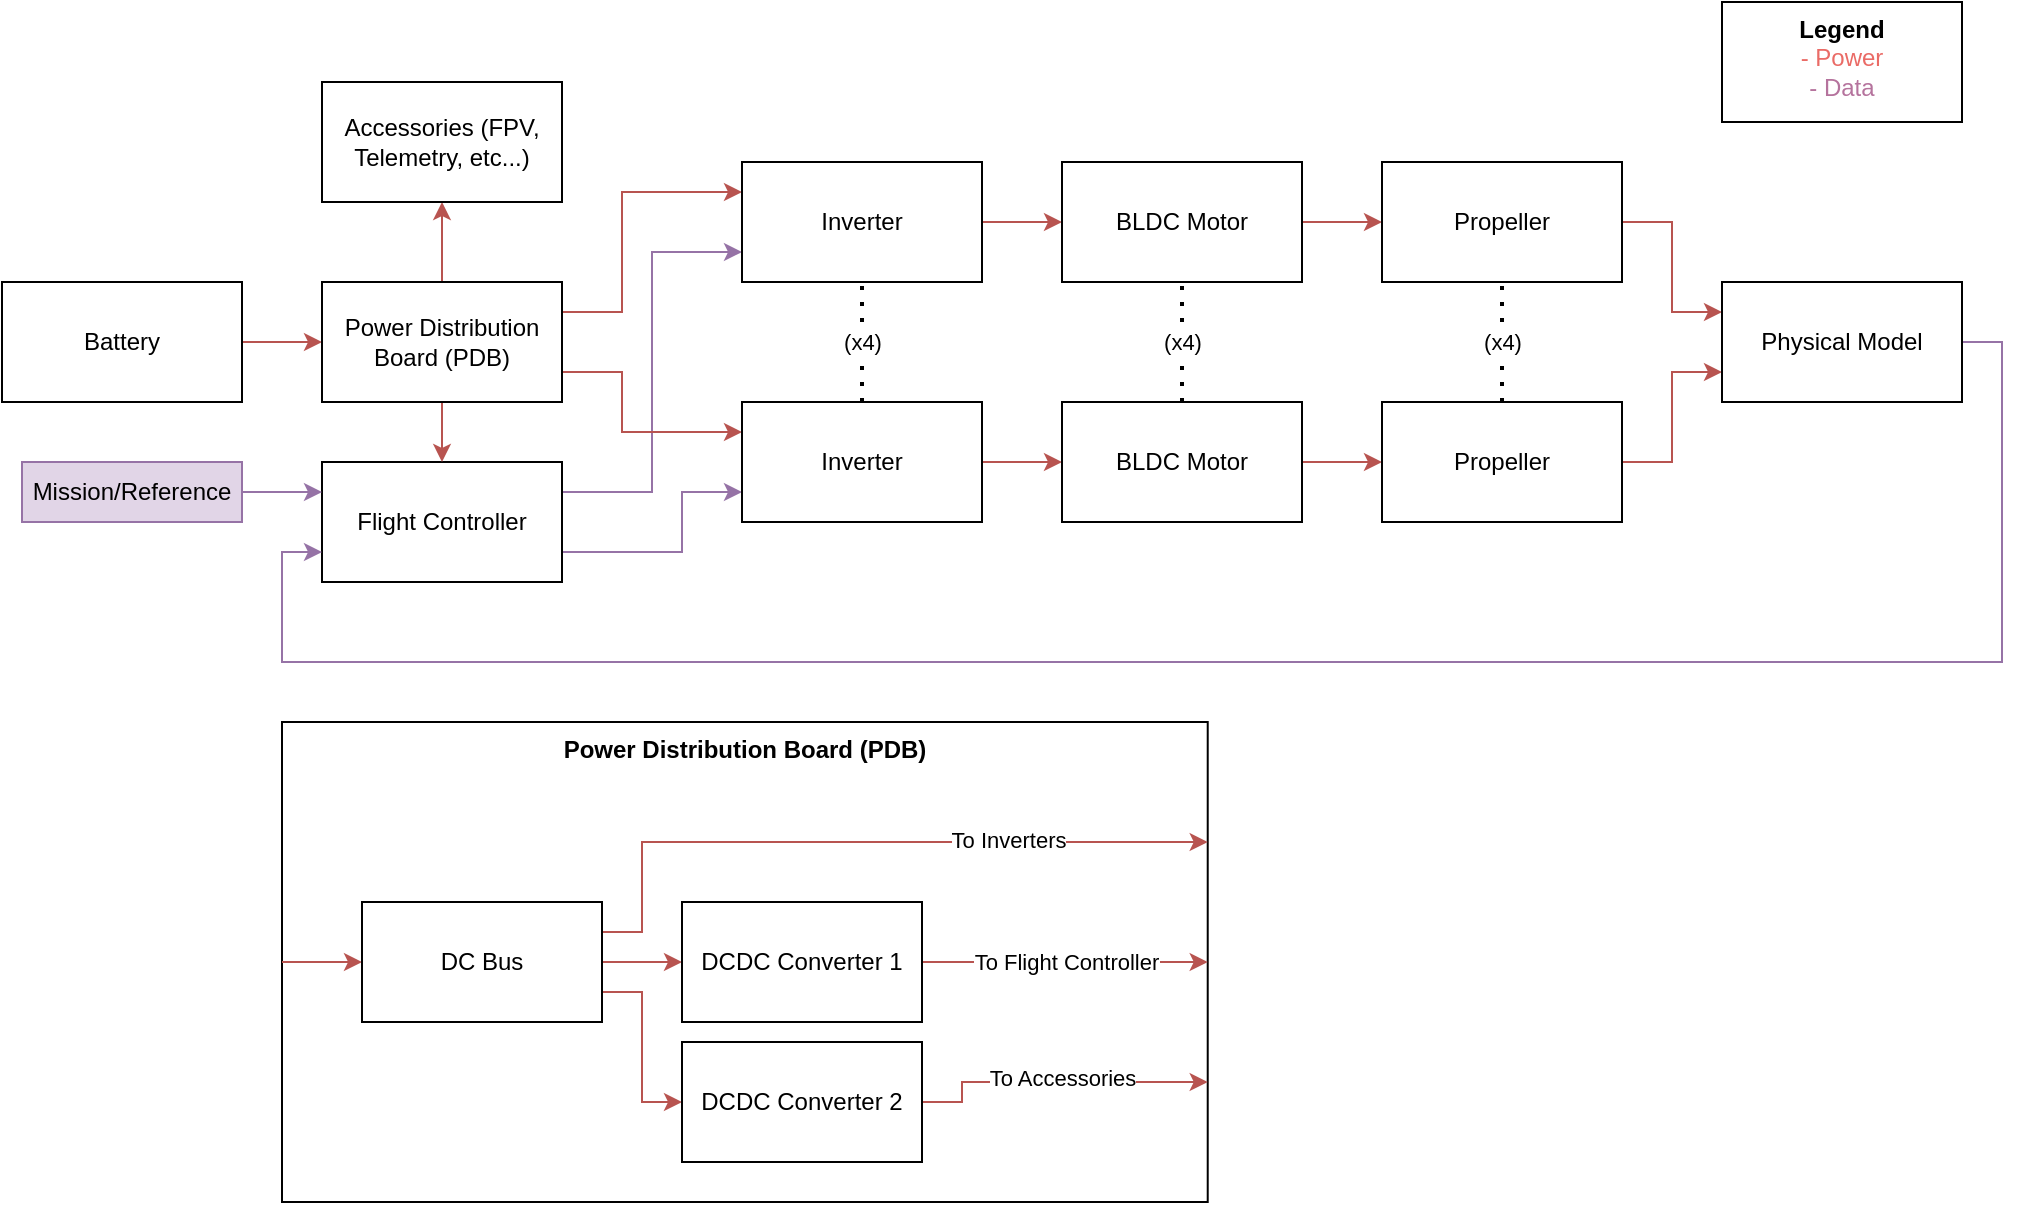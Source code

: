 <mxfile version="14.1.8" type="device"><diagram id="mEEN49lW7ofu9uaf3KSu" name="Page-1"><mxGraphModel dx="1205" dy="696" grid="1" gridSize="10" guides="1" tooltips="1" connect="1" arrows="1" fold="1" page="1" pageScale="1" pageWidth="850" pageHeight="1100" math="0" shadow="0"><root><mxCell id="0"/><mxCell id="1" parent="0"/><mxCell id="-Rydyardc6sAEA5o8Qyz-41" value="&lt;b&gt;Power Distribution Board (PDB)&lt;/b&gt;" style="rounded=0;whiteSpace=wrap;html=1;verticalAlign=top;" parent="1" vertex="1"><mxGeometry x="140" y="420" width="462.86" height="240" as="geometry"/></mxCell><mxCell id="-Rydyardc6sAEA5o8Qyz-33" style="edgeStyle=orthogonalEdgeStyle;rounded=0;orthogonalLoop=1;jettySize=auto;html=1;exitX=1;exitY=0.25;exitDx=0;exitDy=0;entryX=0;entryY=0.75;entryDx=0;entryDy=0;fillColor=#e1d5e7;strokeColor=#9673a6;" parent="1" source="-Rydyardc6sAEA5o8Qyz-1" target="-Rydyardc6sAEA5o8Qyz-6" edge="1"><mxGeometry relative="1" as="geometry"/></mxCell><mxCell id="-Rydyardc6sAEA5o8Qyz-34" style="edgeStyle=orthogonalEdgeStyle;rounded=0;orthogonalLoop=1;jettySize=auto;html=1;exitX=1;exitY=0.75;exitDx=0;exitDy=0;entryX=0;entryY=0.75;entryDx=0;entryDy=0;fillColor=#e1d5e7;strokeColor=#9673a6;" parent="1" source="-Rydyardc6sAEA5o8Qyz-1" target="-Rydyardc6sAEA5o8Qyz-7" edge="1"><mxGeometry relative="1" as="geometry"><Array as="points"><mxPoint x="340" y="335"/><mxPoint x="340" y="305"/></Array></mxGeometry></mxCell><mxCell id="-Rydyardc6sAEA5o8Qyz-1" value="Flight Controller" style="rounded=0;whiteSpace=wrap;html=1;" parent="1" vertex="1"><mxGeometry x="160" y="290" width="120" height="60" as="geometry"/></mxCell><mxCell id="-Rydyardc6sAEA5o8Qyz-4" style="edgeStyle=orthogonalEdgeStyle;rounded=0;orthogonalLoop=1;jettySize=auto;html=1;exitX=1;exitY=0.5;exitDx=0;exitDy=0;entryX=0;entryY=0.5;entryDx=0;entryDy=0;fillColor=#f8cecc;strokeColor=#b85450;" parent="1" source="-Rydyardc6sAEA5o8Qyz-2" target="-Rydyardc6sAEA5o8Qyz-3" edge="1"><mxGeometry relative="1" as="geometry"/></mxCell><mxCell id="-Rydyardc6sAEA5o8Qyz-2" value="Battery" style="rounded=0;whiteSpace=wrap;html=1;" parent="1" vertex="1"><mxGeometry y="200" width="120" height="60" as="geometry"/></mxCell><mxCell id="-Rydyardc6sAEA5o8Qyz-5" style="edgeStyle=orthogonalEdgeStyle;rounded=0;orthogonalLoop=1;jettySize=auto;html=1;exitX=0.5;exitY=1;exitDx=0;exitDy=0;entryX=0.5;entryY=0;entryDx=0;entryDy=0;fillColor=#f8cecc;strokeColor=#b85450;" parent="1" source="-Rydyardc6sAEA5o8Qyz-3" target="-Rydyardc6sAEA5o8Qyz-1" edge="1"><mxGeometry relative="1" as="geometry"/></mxCell><mxCell id="-Rydyardc6sAEA5o8Qyz-31" style="edgeStyle=orthogonalEdgeStyle;rounded=0;orthogonalLoop=1;jettySize=auto;html=1;exitX=1;exitY=0.25;exitDx=0;exitDy=0;entryX=0;entryY=0.25;entryDx=0;entryDy=0;fillColor=#f8cecc;strokeColor=#b85450;" parent="1" source="-Rydyardc6sAEA5o8Qyz-3" target="-Rydyardc6sAEA5o8Qyz-6" edge="1"><mxGeometry relative="1" as="geometry"><Array as="points"><mxPoint x="310" y="215"/><mxPoint x="310" y="155"/></Array></mxGeometry></mxCell><mxCell id="-Rydyardc6sAEA5o8Qyz-32" style="edgeStyle=orthogonalEdgeStyle;rounded=0;orthogonalLoop=1;jettySize=auto;html=1;exitX=1;exitY=0.75;exitDx=0;exitDy=0;entryX=0;entryY=0.25;entryDx=0;entryDy=0;fillColor=#f8cecc;strokeColor=#b85450;" parent="1" source="-Rydyardc6sAEA5o8Qyz-3" target="-Rydyardc6sAEA5o8Qyz-7" edge="1"><mxGeometry relative="1" as="geometry"><Array as="points"><mxPoint x="310" y="245"/><mxPoint x="310" y="275"/></Array></mxGeometry></mxCell><mxCell id="-Rydyardc6sAEA5o8Qyz-37" value="" style="edgeStyle=orthogonalEdgeStyle;rounded=0;orthogonalLoop=1;jettySize=auto;html=1;fillColor=#f8cecc;strokeColor=#b85450;" parent="1" source="-Rydyardc6sAEA5o8Qyz-3" target="-Rydyardc6sAEA5o8Qyz-36" edge="1"><mxGeometry relative="1" as="geometry"/></mxCell><mxCell id="-Rydyardc6sAEA5o8Qyz-3" value="Power Distribution Board (PDB)" style="rounded=0;whiteSpace=wrap;html=1;" parent="1" vertex="1"><mxGeometry x="160" y="200" width="120" height="60" as="geometry"/></mxCell><mxCell id="-Rydyardc6sAEA5o8Qyz-14" style="edgeStyle=orthogonalEdgeStyle;rounded=0;orthogonalLoop=1;jettySize=auto;html=1;exitX=1;exitY=0.5;exitDx=0;exitDy=0;entryX=0;entryY=0.5;entryDx=0;entryDy=0;fillColor=#f8cecc;strokeColor=#b85450;" parent="1" source="-Rydyardc6sAEA5o8Qyz-6" target="-Rydyardc6sAEA5o8Qyz-10" edge="1"><mxGeometry relative="1" as="geometry"/></mxCell><mxCell id="-Rydyardc6sAEA5o8Qyz-6" value="Inverter" style="rounded=0;whiteSpace=wrap;html=1;" parent="1" vertex="1"><mxGeometry x="370" y="140" width="120" height="60" as="geometry"/></mxCell><mxCell id="-Rydyardc6sAEA5o8Qyz-15" style="edgeStyle=orthogonalEdgeStyle;rounded=0;orthogonalLoop=1;jettySize=auto;html=1;exitX=1;exitY=0.5;exitDx=0;exitDy=0;entryX=0;entryY=0.5;entryDx=0;entryDy=0;fillColor=#f8cecc;strokeColor=#b85450;" parent="1" source="-Rydyardc6sAEA5o8Qyz-7" target="-Rydyardc6sAEA5o8Qyz-11" edge="1"><mxGeometry relative="1" as="geometry"/></mxCell><mxCell id="-Rydyardc6sAEA5o8Qyz-7" value="Inverter" style="rounded=0;whiteSpace=wrap;html=1;" parent="1" vertex="1"><mxGeometry x="370" y="260" width="120" height="60" as="geometry"/></mxCell><mxCell id="-Rydyardc6sAEA5o8Qyz-26" style="edgeStyle=orthogonalEdgeStyle;rounded=0;orthogonalLoop=1;jettySize=auto;html=1;exitX=1;exitY=0.5;exitDx=0;exitDy=0;entryX=0;entryY=0.5;entryDx=0;entryDy=0;fillColor=#f8cecc;strokeColor=#b85450;" parent="1" source="-Rydyardc6sAEA5o8Qyz-10" target="-Rydyardc6sAEA5o8Qyz-18" edge="1"><mxGeometry relative="1" as="geometry"/></mxCell><mxCell id="-Rydyardc6sAEA5o8Qyz-10" value="BLDC Motor" style="rounded=0;whiteSpace=wrap;html=1;" parent="1" vertex="1"><mxGeometry x="530" y="140" width="120" height="60" as="geometry"/></mxCell><mxCell id="-Rydyardc6sAEA5o8Qyz-27" style="edgeStyle=orthogonalEdgeStyle;rounded=0;orthogonalLoop=1;jettySize=auto;html=1;exitX=1;exitY=0.5;exitDx=0;exitDy=0;entryX=0;entryY=0.5;entryDx=0;entryDy=0;fillColor=#f8cecc;strokeColor=#b85450;" parent="1" source="-Rydyardc6sAEA5o8Qyz-11" target="-Rydyardc6sAEA5o8Qyz-19" edge="1"><mxGeometry relative="1" as="geometry"/></mxCell><mxCell id="-Rydyardc6sAEA5o8Qyz-11" value="BLDC Motor" style="rounded=0;whiteSpace=wrap;html=1;" parent="1" vertex="1"><mxGeometry x="530" y="260" width="120" height="60" as="geometry"/></mxCell><mxCell id="-Rydyardc6sAEA5o8Qyz-29" style="edgeStyle=orthogonalEdgeStyle;rounded=0;orthogonalLoop=1;jettySize=auto;html=1;exitX=1;exitY=0.5;exitDx=0;exitDy=0;entryX=0;entryY=0.25;entryDx=0;entryDy=0;fillColor=#f8cecc;strokeColor=#b85450;" parent="1" source="-Rydyardc6sAEA5o8Qyz-18" target="-Rydyardc6sAEA5o8Qyz-28" edge="1"><mxGeometry relative="1" as="geometry"/></mxCell><mxCell id="-Rydyardc6sAEA5o8Qyz-18" value="Propeller" style="rounded=0;whiteSpace=wrap;html=1;" parent="1" vertex="1"><mxGeometry x="690" y="140" width="120" height="60" as="geometry"/></mxCell><mxCell id="-Rydyardc6sAEA5o8Qyz-30" style="edgeStyle=orthogonalEdgeStyle;rounded=0;orthogonalLoop=1;jettySize=auto;html=1;exitX=1;exitY=0.5;exitDx=0;exitDy=0;entryX=0;entryY=0.75;entryDx=0;entryDy=0;fillColor=#f8cecc;strokeColor=#b85450;" parent="1" source="-Rydyardc6sAEA5o8Qyz-19" target="-Rydyardc6sAEA5o8Qyz-28" edge="1"><mxGeometry relative="1" as="geometry"/></mxCell><mxCell id="-Rydyardc6sAEA5o8Qyz-19" value="Propeller" style="rounded=0;whiteSpace=wrap;html=1;" parent="1" vertex="1"><mxGeometry x="690" y="260" width="120" height="60" as="geometry"/></mxCell><mxCell id="-Rydyardc6sAEA5o8Qyz-22" value="(x4)" style="endArrow=none;dashed=1;html=1;dashPattern=1 3;strokeWidth=2;entryX=0.5;entryY=1;entryDx=0;entryDy=0;exitX=0.5;exitY=0;exitDx=0;exitDy=0;" parent="1" source="-Rydyardc6sAEA5o8Qyz-7" target="-Rydyardc6sAEA5o8Qyz-6" edge="1"><mxGeometry width="50" height="50" relative="1" as="geometry"><mxPoint x="400" y="260" as="sourcePoint"/><mxPoint x="450" y="210" as="targetPoint"/></mxGeometry></mxCell><mxCell id="-Rydyardc6sAEA5o8Qyz-23" value="" style="endArrow=none;dashed=1;html=1;dashPattern=1 3;strokeWidth=2;entryX=0.5;entryY=1;entryDx=0;entryDy=0;exitX=0.5;exitY=0;exitDx=0;exitDy=0;" parent="1" source="-Rydyardc6sAEA5o8Qyz-11" target="-Rydyardc6sAEA5o8Qyz-10" edge="1"><mxGeometry width="50" height="50" relative="1" as="geometry"><mxPoint x="560" y="270" as="sourcePoint"/><mxPoint x="610" y="220" as="targetPoint"/></mxGeometry></mxCell><mxCell id="-Rydyardc6sAEA5o8Qyz-25" value="(x4)" style="edgeLabel;html=1;align=center;verticalAlign=middle;resizable=0;points=[];" parent="-Rydyardc6sAEA5o8Qyz-23" vertex="1" connectable="0"><mxGeometry x="0.333" y="1" relative="1" as="geometry"><mxPoint x="1" y="10" as="offset"/></mxGeometry></mxCell><mxCell id="-Rydyardc6sAEA5o8Qyz-24" value="(x4)" style="endArrow=none;dashed=1;html=1;dashPattern=1 3;strokeWidth=2;entryX=0.5;entryY=1;entryDx=0;entryDy=0;exitX=0.5;exitY=0;exitDx=0;exitDy=0;" parent="1" source="-Rydyardc6sAEA5o8Qyz-19" target="-Rydyardc6sAEA5o8Qyz-18" edge="1"><mxGeometry width="50" height="50" relative="1" as="geometry"><mxPoint x="460" y="390" as="sourcePoint"/><mxPoint x="510" y="340" as="targetPoint"/></mxGeometry></mxCell><mxCell id="-Rydyardc6sAEA5o8Qyz-39" style="edgeStyle=orthogonalEdgeStyle;rounded=0;orthogonalLoop=1;jettySize=auto;html=1;exitX=1;exitY=0.5;exitDx=0;exitDy=0;entryX=0;entryY=0.75;entryDx=0;entryDy=0;fillColor=#e1d5e7;strokeColor=#9673a6;" parent="1" source="-Rydyardc6sAEA5o8Qyz-28" target="-Rydyardc6sAEA5o8Qyz-1" edge="1"><mxGeometry relative="1" as="geometry"><Array as="points"><mxPoint x="1000" y="230"/><mxPoint x="1000" y="390"/><mxPoint x="140" y="390"/><mxPoint x="140" y="335"/></Array></mxGeometry></mxCell><mxCell id="-Rydyardc6sAEA5o8Qyz-28" value="Physical Model" style="rounded=0;whiteSpace=wrap;html=1;" parent="1" vertex="1"><mxGeometry x="860" y="200" width="120" height="60" as="geometry"/></mxCell><mxCell id="-Rydyardc6sAEA5o8Qyz-36" value="Accessories (FPV, Telemetry, etc...)" style="whiteSpace=wrap;html=1;rounded=0;" parent="1" vertex="1"><mxGeometry x="160" y="100" width="120" height="60" as="geometry"/></mxCell><mxCell id="-Rydyardc6sAEA5o8Qyz-40" value="&lt;b&gt;Legend&lt;/b&gt;&lt;br&gt;&lt;font color=&quot;#ea6b66&quot;&gt;- Power&lt;/font&gt;&lt;br&gt;&lt;font color=&quot;#b5739d&quot;&gt;- Data&lt;/font&gt;" style="rounded=0;whiteSpace=wrap;html=1;horizontal=1;verticalAlign=top;" parent="1" vertex="1"><mxGeometry x="860" y="60" width="120" height="60" as="geometry"/></mxCell><mxCell id="-Rydyardc6sAEA5o8Qyz-43" style="edgeStyle=orthogonalEdgeStyle;rounded=0;orthogonalLoop=1;jettySize=auto;html=1;exitX=0;exitY=0.5;exitDx=0;exitDy=0;entryX=0;entryY=0.5;entryDx=0;entryDy=0;fillColor=#f8cecc;strokeColor=#b85450;" parent="1" source="-Rydyardc6sAEA5o8Qyz-41" target="-Rydyardc6sAEA5o8Qyz-42" edge="1"><mxGeometry relative="1" as="geometry"/></mxCell><mxCell id="-Rydyardc6sAEA5o8Qyz-45" style="edgeStyle=orthogonalEdgeStyle;rounded=0;orthogonalLoop=1;jettySize=auto;html=1;exitX=1;exitY=0.25;exitDx=0;exitDy=0;entryX=1;entryY=0.25;entryDx=0;entryDy=0;fillColor=#f8cecc;strokeColor=#b85450;" parent="1" source="-Rydyardc6sAEA5o8Qyz-42" target="-Rydyardc6sAEA5o8Qyz-41" edge="1"><mxGeometry relative="1" as="geometry"><Array as="points"><mxPoint x="320" y="525"/><mxPoint x="320" y="480"/></Array></mxGeometry></mxCell><mxCell id="-Rydyardc6sAEA5o8Qyz-48" value="To Inverters" style="edgeLabel;html=1;align=center;verticalAlign=middle;resizable=0;points=[];" parent="-Rydyardc6sAEA5o8Qyz-45" vertex="1" connectable="0"><mxGeometry x="0.416" y="1" relative="1" as="geometry"><mxPoint x="1" as="offset"/></mxGeometry></mxCell><mxCell id="-Rydyardc6sAEA5o8Qyz-51" style="edgeStyle=orthogonalEdgeStyle;rounded=0;orthogonalLoop=1;jettySize=auto;html=1;exitX=1;exitY=0.5;exitDx=0;exitDy=0;entryX=0;entryY=0.5;entryDx=0;entryDy=0;fillColor=#f8cecc;strokeColor=#b85450;" parent="1" source="-Rydyardc6sAEA5o8Qyz-42" target="-Rydyardc6sAEA5o8Qyz-44" edge="1"><mxGeometry relative="1" as="geometry"/></mxCell><mxCell id="-Rydyardc6sAEA5o8Qyz-52" style="edgeStyle=orthogonalEdgeStyle;rounded=0;orthogonalLoop=1;jettySize=auto;html=1;exitX=1;exitY=0.75;exitDx=0;exitDy=0;entryX=0;entryY=0.5;entryDx=0;entryDy=0;fillColor=#f8cecc;strokeColor=#b85450;" parent="1" source="-Rydyardc6sAEA5o8Qyz-42" target="-Rydyardc6sAEA5o8Qyz-46" edge="1"><mxGeometry relative="1" as="geometry"/></mxCell><mxCell id="-Rydyardc6sAEA5o8Qyz-42" value="DC Bus" style="rounded=0;whiteSpace=wrap;html=1;" parent="1" vertex="1"><mxGeometry x="180" y="510" width="120" height="60" as="geometry"/></mxCell><mxCell id="-Rydyardc6sAEA5o8Qyz-47" value="To Flight Controller" style="edgeStyle=orthogonalEdgeStyle;rounded=0;orthogonalLoop=1;jettySize=auto;html=1;exitX=1;exitY=0.5;exitDx=0;exitDy=0;entryX=1;entryY=0.5;entryDx=0;entryDy=0;fillColor=#f8cecc;strokeColor=#b85450;" parent="1" source="-Rydyardc6sAEA5o8Qyz-44" target="-Rydyardc6sAEA5o8Qyz-41" edge="1"><mxGeometry relative="1" as="geometry"><Array as="points"><mxPoint x="540" y="540"/><mxPoint x="540" y="540"/></Array></mxGeometry></mxCell><mxCell id="-Rydyardc6sAEA5o8Qyz-44" value="DCDC Converter 1" style="rounded=0;whiteSpace=wrap;html=1;" parent="1" vertex="1"><mxGeometry x="340" y="510" width="120" height="60" as="geometry"/></mxCell><mxCell id="-Rydyardc6sAEA5o8Qyz-49" style="edgeStyle=orthogonalEdgeStyle;rounded=0;orthogonalLoop=1;jettySize=auto;html=1;exitX=1;exitY=0.5;exitDx=0;exitDy=0;entryX=1;entryY=0.75;entryDx=0;entryDy=0;fillColor=#f8cecc;strokeColor=#b85450;" parent="1" source="-Rydyardc6sAEA5o8Qyz-46" target="-Rydyardc6sAEA5o8Qyz-41" edge="1"><mxGeometry relative="1" as="geometry"><Array as="points"><mxPoint x="480" y="610"/><mxPoint x="480" y="600"/></Array></mxGeometry></mxCell><mxCell id="-Rydyardc6sAEA5o8Qyz-50" value="To Accessories" style="edgeLabel;html=1;align=center;verticalAlign=middle;resizable=0;points=[];" parent="-Rydyardc6sAEA5o8Qyz-49" vertex="1" connectable="0"><mxGeometry x="0.518" y="2" relative="1" as="geometry"><mxPoint x="-36.47" as="offset"/></mxGeometry></mxCell><mxCell id="-Rydyardc6sAEA5o8Qyz-46" value="DCDC Converter 2" style="rounded=0;whiteSpace=wrap;html=1;" parent="1" vertex="1"><mxGeometry x="340" y="580" width="120" height="60" as="geometry"/></mxCell><mxCell id="-Rydyardc6sAEA5o8Qyz-55" style="edgeStyle=orthogonalEdgeStyle;rounded=0;orthogonalLoop=1;jettySize=auto;html=1;exitX=1;exitY=0.5;exitDx=0;exitDy=0;entryX=0;entryY=0.25;entryDx=0;entryDy=0;fillColor=#e1d5e7;strokeColor=#9673a6;" parent="1" source="-Rydyardc6sAEA5o8Qyz-54" target="-Rydyardc6sAEA5o8Qyz-1" edge="1"><mxGeometry relative="1" as="geometry"/></mxCell><mxCell id="-Rydyardc6sAEA5o8Qyz-54" value="Mission/Reference" style="rounded=0;whiteSpace=wrap;html=1;fillColor=#e1d5e7;strokeColor=#9673a6;" parent="1" vertex="1"><mxGeometry x="10" y="290" width="110" height="30" as="geometry"/></mxCell></root></mxGraphModel></diagram></mxfile>